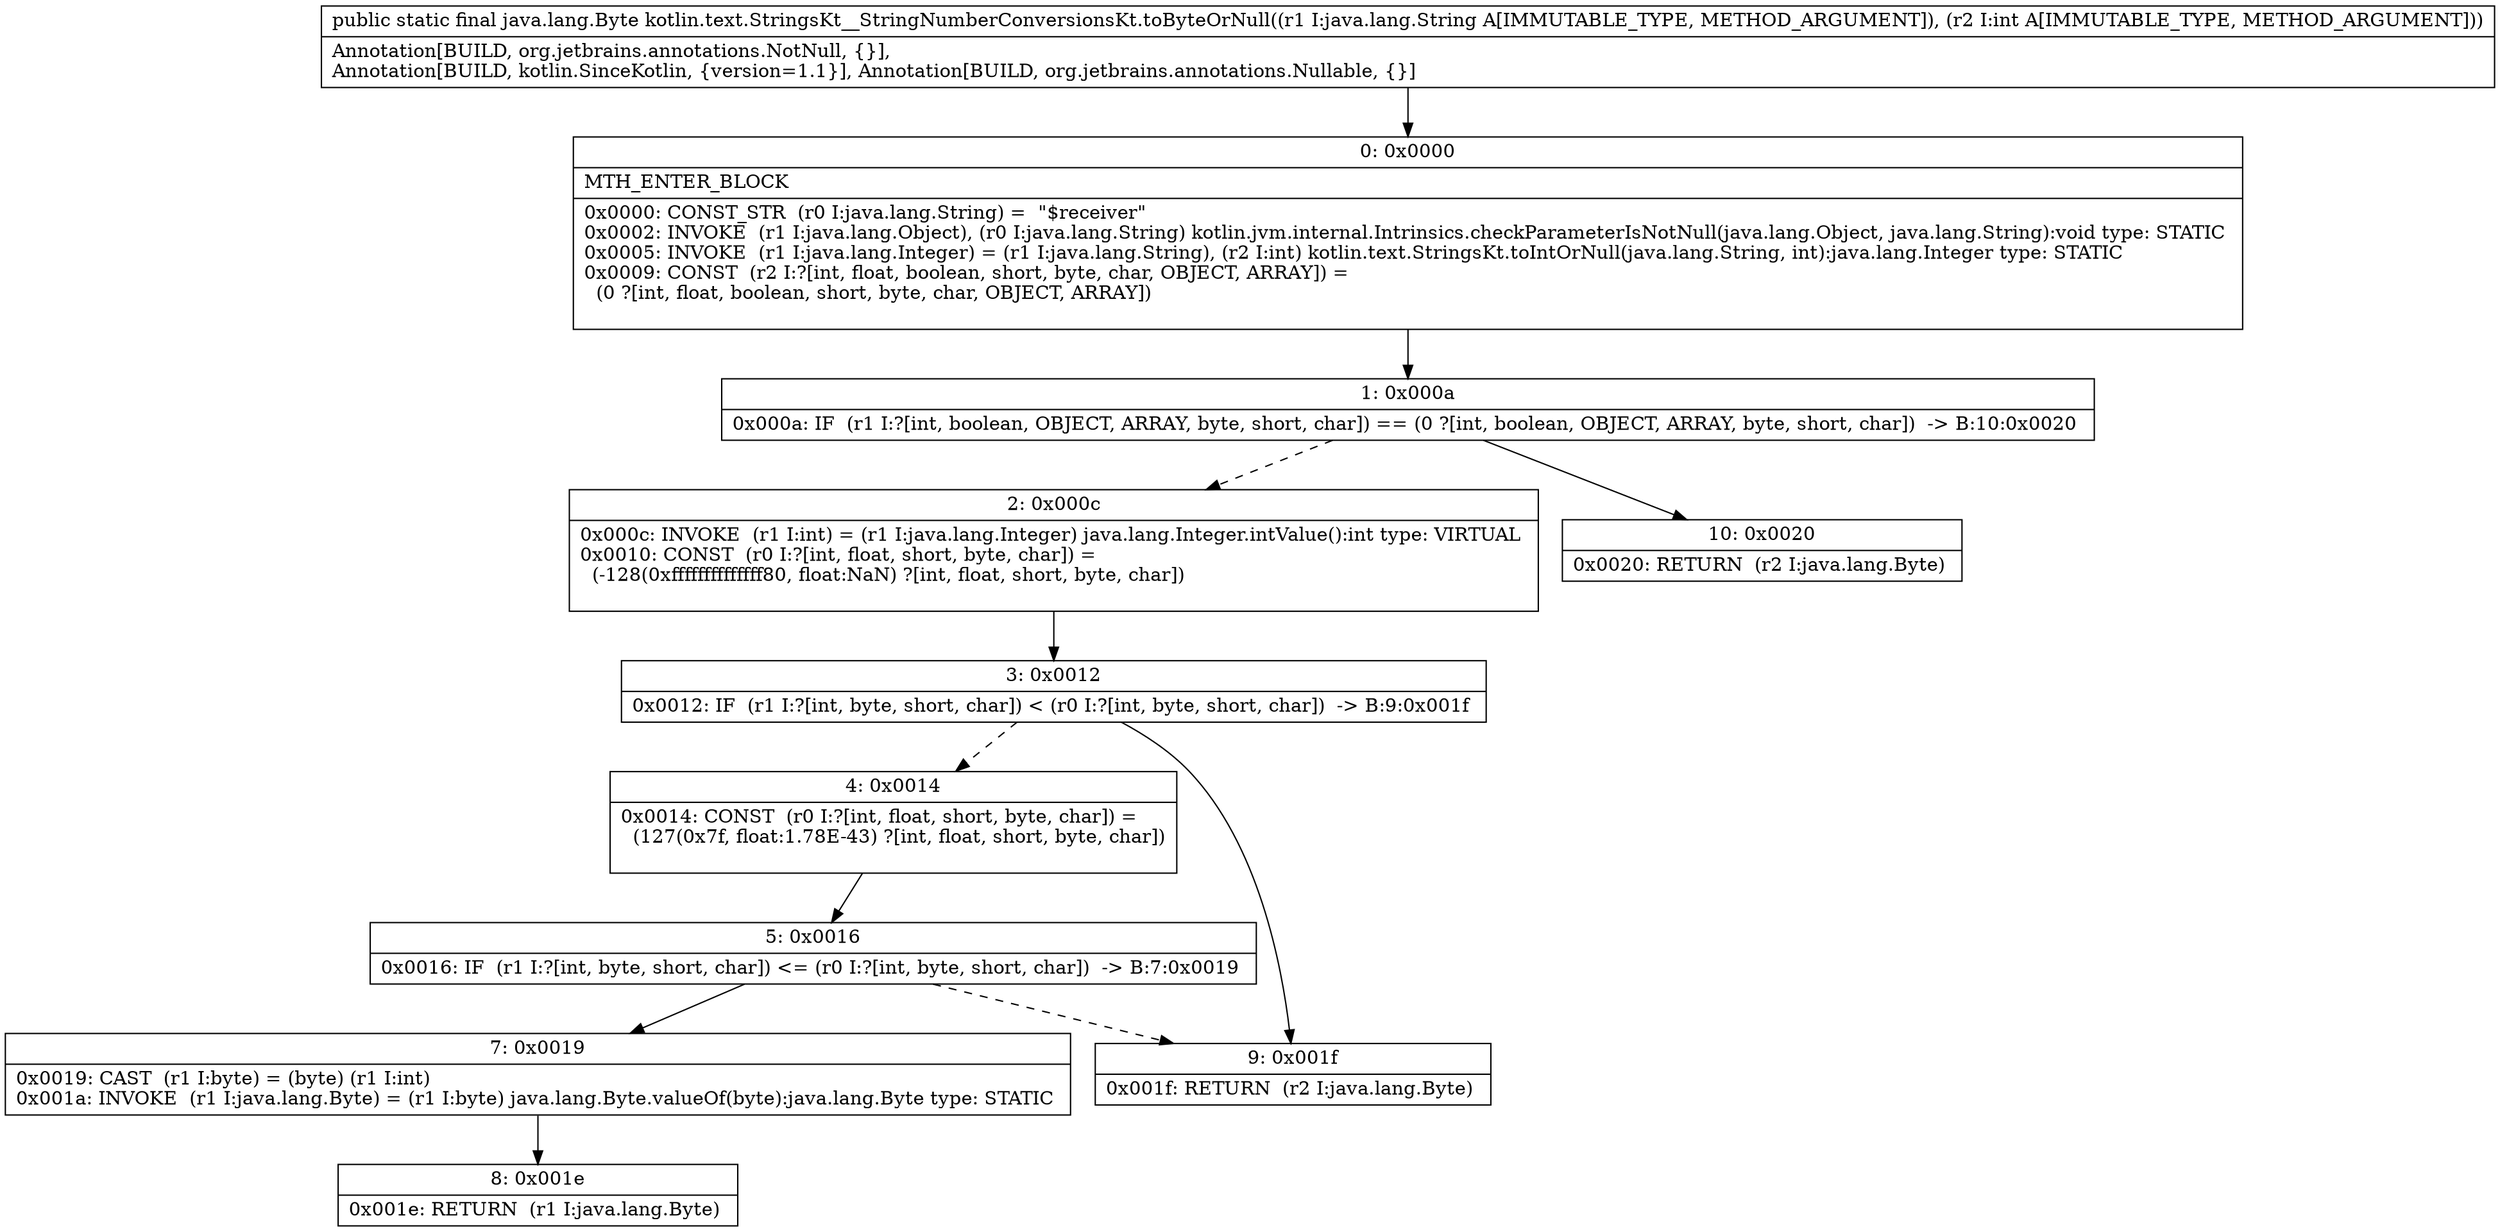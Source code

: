 digraph "CFG forkotlin.text.StringsKt__StringNumberConversionsKt.toByteOrNull(Ljava\/lang\/String;I)Ljava\/lang\/Byte;" {
Node_0 [shape=record,label="{0\:\ 0x0000|MTH_ENTER_BLOCK\l|0x0000: CONST_STR  (r0 I:java.lang.String) =  \"$receiver\" \l0x0002: INVOKE  (r1 I:java.lang.Object), (r0 I:java.lang.String) kotlin.jvm.internal.Intrinsics.checkParameterIsNotNull(java.lang.Object, java.lang.String):void type: STATIC \l0x0005: INVOKE  (r1 I:java.lang.Integer) = (r1 I:java.lang.String), (r2 I:int) kotlin.text.StringsKt.toIntOrNull(java.lang.String, int):java.lang.Integer type: STATIC \l0x0009: CONST  (r2 I:?[int, float, boolean, short, byte, char, OBJECT, ARRAY]) = \l  (0 ?[int, float, boolean, short, byte, char, OBJECT, ARRAY])\l \l}"];
Node_1 [shape=record,label="{1\:\ 0x000a|0x000a: IF  (r1 I:?[int, boolean, OBJECT, ARRAY, byte, short, char]) == (0 ?[int, boolean, OBJECT, ARRAY, byte, short, char])  \-\> B:10:0x0020 \l}"];
Node_2 [shape=record,label="{2\:\ 0x000c|0x000c: INVOKE  (r1 I:int) = (r1 I:java.lang.Integer) java.lang.Integer.intValue():int type: VIRTUAL \l0x0010: CONST  (r0 I:?[int, float, short, byte, char]) = \l  (\-128(0xffffffffffffff80, float:NaN) ?[int, float, short, byte, char])\l \l}"];
Node_3 [shape=record,label="{3\:\ 0x0012|0x0012: IF  (r1 I:?[int, byte, short, char]) \< (r0 I:?[int, byte, short, char])  \-\> B:9:0x001f \l}"];
Node_4 [shape=record,label="{4\:\ 0x0014|0x0014: CONST  (r0 I:?[int, float, short, byte, char]) = \l  (127(0x7f, float:1.78E\-43) ?[int, float, short, byte, char])\l \l}"];
Node_5 [shape=record,label="{5\:\ 0x0016|0x0016: IF  (r1 I:?[int, byte, short, char]) \<= (r0 I:?[int, byte, short, char])  \-\> B:7:0x0019 \l}"];
Node_7 [shape=record,label="{7\:\ 0x0019|0x0019: CAST  (r1 I:byte) = (byte) (r1 I:int) \l0x001a: INVOKE  (r1 I:java.lang.Byte) = (r1 I:byte) java.lang.Byte.valueOf(byte):java.lang.Byte type: STATIC \l}"];
Node_8 [shape=record,label="{8\:\ 0x001e|0x001e: RETURN  (r1 I:java.lang.Byte) \l}"];
Node_9 [shape=record,label="{9\:\ 0x001f|0x001f: RETURN  (r2 I:java.lang.Byte) \l}"];
Node_10 [shape=record,label="{10\:\ 0x0020|0x0020: RETURN  (r2 I:java.lang.Byte) \l}"];
MethodNode[shape=record,label="{public static final java.lang.Byte kotlin.text.StringsKt__StringNumberConversionsKt.toByteOrNull((r1 I:java.lang.String A[IMMUTABLE_TYPE, METHOD_ARGUMENT]), (r2 I:int A[IMMUTABLE_TYPE, METHOD_ARGUMENT]))  | Annotation[BUILD, org.jetbrains.annotations.NotNull, \{\}], \lAnnotation[BUILD, kotlin.SinceKotlin, \{version=1.1\}], Annotation[BUILD, org.jetbrains.annotations.Nullable, \{\}]\l}"];
MethodNode -> Node_0;
Node_0 -> Node_1;
Node_1 -> Node_2[style=dashed];
Node_1 -> Node_10;
Node_2 -> Node_3;
Node_3 -> Node_4[style=dashed];
Node_3 -> Node_9;
Node_4 -> Node_5;
Node_5 -> Node_7;
Node_5 -> Node_9[style=dashed];
Node_7 -> Node_8;
}

